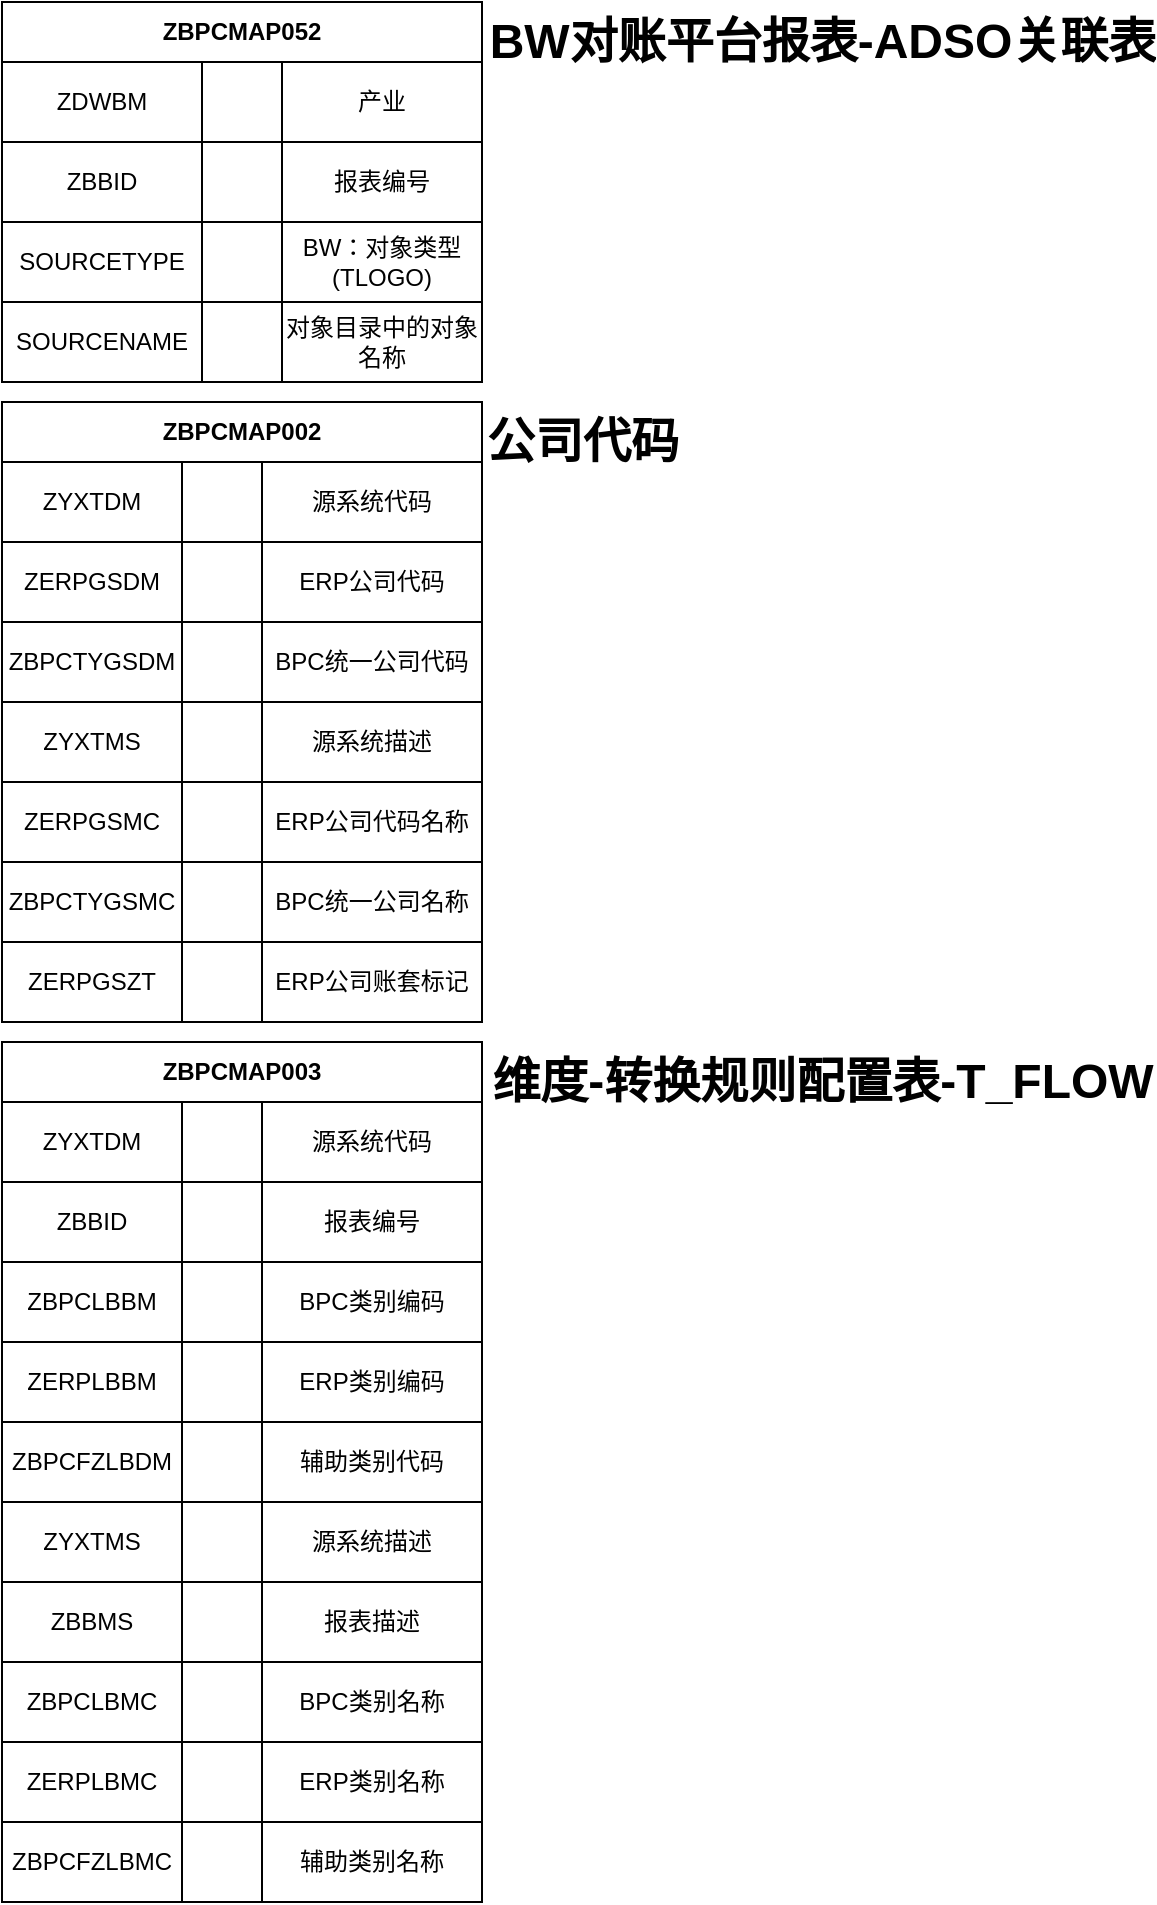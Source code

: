 <mxfile version="14.2.9" type="github">
  <diagram id="AV6xKG_2EytfMjAXluW-" name="第 1 页">
    <mxGraphModel dx="782" dy="469" grid="1" gridSize="10" guides="1" tooltips="1" connect="1" arrows="1" fold="1" page="1" pageScale="1" pageWidth="827" pageHeight="1169" math="0" shadow="0">
      <root>
        <mxCell id="0" />
        <mxCell id="1" parent="0" />
        <mxCell id="hJ08Fr4r6DhUKSR9rsKi-1" value="ZBPCMAP052" style="shape=table;html=1;whiteSpace=wrap;startSize=30;container=1;collapsible=0;childLayout=tableLayout;fontStyle=1;align=center;" vertex="1" parent="1">
          <mxGeometry x="60" y="60" width="240" height="190" as="geometry" />
        </mxCell>
        <mxCell id="hJ08Fr4r6DhUKSR9rsKi-2" value="" style="shape=partialRectangle;html=1;whiteSpace=wrap;collapsible=0;dropTarget=0;pointerEvents=0;fillColor=none;top=0;left=0;bottom=0;right=0;points=[[0,0.5],[1,0.5]];portConstraint=eastwest;" vertex="1" parent="hJ08Fr4r6DhUKSR9rsKi-1">
          <mxGeometry y="30" width="240" height="40" as="geometry" />
        </mxCell>
        <mxCell id="hJ08Fr4r6DhUKSR9rsKi-3" value="ZDWBM" style="shape=partialRectangle;html=1;whiteSpace=wrap;connectable=0;fillColor=none;top=0;left=0;bottom=0;right=0;overflow=hidden;" vertex="1" parent="hJ08Fr4r6DhUKSR9rsKi-2">
          <mxGeometry width="100" height="40" as="geometry" />
        </mxCell>
        <mxCell id="hJ08Fr4r6DhUKSR9rsKi-4" value="" style="shape=partialRectangle;html=1;whiteSpace=wrap;connectable=0;fillColor=none;top=0;left=0;bottom=0;right=0;overflow=hidden;" vertex="1" parent="hJ08Fr4r6DhUKSR9rsKi-2">
          <mxGeometry x="100" width="40" height="40" as="geometry" />
        </mxCell>
        <mxCell id="hJ08Fr4r6DhUKSR9rsKi-5" value="产业" style="shape=partialRectangle;html=1;whiteSpace=wrap;connectable=0;fillColor=none;top=0;left=0;bottom=0;right=0;overflow=hidden;" vertex="1" parent="hJ08Fr4r6DhUKSR9rsKi-2">
          <mxGeometry x="140" width="100" height="40" as="geometry" />
        </mxCell>
        <mxCell id="hJ08Fr4r6DhUKSR9rsKi-6" value="" style="shape=partialRectangle;html=1;whiteSpace=wrap;collapsible=0;dropTarget=0;pointerEvents=0;fillColor=none;top=0;left=0;bottom=0;right=0;points=[[0,0.5],[1,0.5]];portConstraint=eastwest;" vertex="1" parent="hJ08Fr4r6DhUKSR9rsKi-1">
          <mxGeometry y="70" width="240" height="40" as="geometry" />
        </mxCell>
        <mxCell id="hJ08Fr4r6DhUKSR9rsKi-7" value="ZBBID" style="shape=partialRectangle;html=1;whiteSpace=wrap;connectable=0;fillColor=none;top=0;left=0;bottom=0;right=0;overflow=hidden;" vertex="1" parent="hJ08Fr4r6DhUKSR9rsKi-6">
          <mxGeometry width="100" height="40" as="geometry" />
        </mxCell>
        <mxCell id="hJ08Fr4r6DhUKSR9rsKi-8" value="" style="shape=partialRectangle;html=1;whiteSpace=wrap;connectable=0;fillColor=none;top=0;left=0;bottom=0;right=0;overflow=hidden;" vertex="1" parent="hJ08Fr4r6DhUKSR9rsKi-6">
          <mxGeometry x="100" width="40" height="40" as="geometry" />
        </mxCell>
        <mxCell id="hJ08Fr4r6DhUKSR9rsKi-9" value="报表编号" style="shape=partialRectangle;html=1;whiteSpace=wrap;connectable=0;fillColor=none;top=0;left=0;bottom=0;right=0;overflow=hidden;" vertex="1" parent="hJ08Fr4r6DhUKSR9rsKi-6">
          <mxGeometry x="140" width="100" height="40" as="geometry" />
        </mxCell>
        <mxCell id="hJ08Fr4r6DhUKSR9rsKi-10" value="" style="shape=partialRectangle;html=1;whiteSpace=wrap;collapsible=0;dropTarget=0;pointerEvents=0;fillColor=none;top=0;left=0;bottom=0;right=0;points=[[0,0.5],[1,0.5]];portConstraint=eastwest;" vertex="1" parent="hJ08Fr4r6DhUKSR9rsKi-1">
          <mxGeometry y="110" width="240" height="40" as="geometry" />
        </mxCell>
        <mxCell id="hJ08Fr4r6DhUKSR9rsKi-11" value="SOURCETYPE" style="shape=partialRectangle;html=1;whiteSpace=wrap;connectable=0;fillColor=none;top=0;left=0;bottom=0;right=0;overflow=hidden;" vertex="1" parent="hJ08Fr4r6DhUKSR9rsKi-10">
          <mxGeometry width="100" height="40" as="geometry" />
        </mxCell>
        <mxCell id="hJ08Fr4r6DhUKSR9rsKi-12" value="" style="shape=partialRectangle;html=1;whiteSpace=wrap;connectable=0;fillColor=none;top=0;left=0;bottom=0;right=0;overflow=hidden;" vertex="1" parent="hJ08Fr4r6DhUKSR9rsKi-10">
          <mxGeometry x="100" width="40" height="40" as="geometry" />
        </mxCell>
        <mxCell id="hJ08Fr4r6DhUKSR9rsKi-13" value="BW：对象类型 (TLOGO)" style="shape=partialRectangle;html=1;whiteSpace=wrap;connectable=0;fillColor=none;top=0;left=0;bottom=0;right=0;overflow=hidden;" vertex="1" parent="hJ08Fr4r6DhUKSR9rsKi-10">
          <mxGeometry x="140" width="100" height="40" as="geometry" />
        </mxCell>
        <mxCell id="hJ08Fr4r6DhUKSR9rsKi-20" style="shape=partialRectangle;html=1;whiteSpace=wrap;collapsible=0;dropTarget=0;pointerEvents=0;fillColor=none;top=0;left=0;bottom=0;right=0;points=[[0,0.5],[1,0.5]];portConstraint=eastwest;" vertex="1" parent="hJ08Fr4r6DhUKSR9rsKi-1">
          <mxGeometry y="150" width="240" height="40" as="geometry" />
        </mxCell>
        <mxCell id="hJ08Fr4r6DhUKSR9rsKi-21" value="SOURCENAME" style="shape=partialRectangle;html=1;whiteSpace=wrap;connectable=0;fillColor=none;top=0;left=0;bottom=0;right=0;overflow=hidden;" vertex="1" parent="hJ08Fr4r6DhUKSR9rsKi-20">
          <mxGeometry width="100" height="40" as="geometry" />
        </mxCell>
        <mxCell id="hJ08Fr4r6DhUKSR9rsKi-22" style="shape=partialRectangle;html=1;whiteSpace=wrap;connectable=0;fillColor=none;top=0;left=0;bottom=0;right=0;overflow=hidden;" vertex="1" parent="hJ08Fr4r6DhUKSR9rsKi-20">
          <mxGeometry x="100" width="40" height="40" as="geometry" />
        </mxCell>
        <mxCell id="hJ08Fr4r6DhUKSR9rsKi-23" value="对象目录中的对象名称" style="shape=partialRectangle;html=1;whiteSpace=wrap;connectable=0;fillColor=none;top=0;left=0;bottom=0;right=0;overflow=hidden;" vertex="1" parent="hJ08Fr4r6DhUKSR9rsKi-20">
          <mxGeometry x="140" width="100" height="40" as="geometry" />
        </mxCell>
        <mxCell id="hJ08Fr4r6DhUKSR9rsKi-15" value="BW对账平台报表-ADSO关联表" style="text;strokeColor=none;fillColor=none;html=1;fontSize=24;fontStyle=1;verticalAlign=middle;align=center;" vertex="1" parent="1">
          <mxGeometry x="420" y="60" width="100" height="40" as="geometry" />
        </mxCell>
        <mxCell id="hJ08Fr4r6DhUKSR9rsKi-25" value="ZBPCMAP002" style="shape=table;html=1;whiteSpace=wrap;startSize=30;container=1;collapsible=0;childLayout=tableLayout;fontStyle=1;align=center;" vertex="1" parent="1">
          <mxGeometry x="60" y="260" width="240" height="310" as="geometry" />
        </mxCell>
        <mxCell id="hJ08Fr4r6DhUKSR9rsKi-26" value="" style="shape=partialRectangle;html=1;whiteSpace=wrap;collapsible=0;dropTarget=0;pointerEvents=0;fillColor=none;top=0;left=0;bottom=0;right=0;points=[[0,0.5],[1,0.5]];portConstraint=eastwest;" vertex="1" parent="hJ08Fr4r6DhUKSR9rsKi-25">
          <mxGeometry y="30" width="240" height="40" as="geometry" />
        </mxCell>
        <mxCell id="hJ08Fr4r6DhUKSR9rsKi-27" value="ZYXTDM" style="shape=partialRectangle;html=1;whiteSpace=wrap;connectable=0;fillColor=none;top=0;left=0;bottom=0;right=0;overflow=hidden;" vertex="1" parent="hJ08Fr4r6DhUKSR9rsKi-26">
          <mxGeometry width="90" height="40" as="geometry" />
        </mxCell>
        <mxCell id="hJ08Fr4r6DhUKSR9rsKi-28" value="" style="shape=partialRectangle;html=1;whiteSpace=wrap;connectable=0;fillColor=none;top=0;left=0;bottom=0;right=0;overflow=hidden;" vertex="1" parent="hJ08Fr4r6DhUKSR9rsKi-26">
          <mxGeometry x="90" width="40" height="40" as="geometry" />
        </mxCell>
        <mxCell id="hJ08Fr4r6DhUKSR9rsKi-29" value="源系统代码" style="shape=partialRectangle;html=1;whiteSpace=wrap;connectable=0;fillColor=none;top=0;left=0;bottom=0;right=0;overflow=hidden;" vertex="1" parent="hJ08Fr4r6DhUKSR9rsKi-26">
          <mxGeometry x="130" width="110" height="40" as="geometry" />
        </mxCell>
        <mxCell id="hJ08Fr4r6DhUKSR9rsKi-30" value="" style="shape=partialRectangle;html=1;whiteSpace=wrap;collapsible=0;dropTarget=0;pointerEvents=0;fillColor=none;top=0;left=0;bottom=0;right=0;points=[[0,0.5],[1,0.5]];portConstraint=eastwest;" vertex="1" parent="hJ08Fr4r6DhUKSR9rsKi-25">
          <mxGeometry y="70" width="240" height="40" as="geometry" />
        </mxCell>
        <mxCell id="hJ08Fr4r6DhUKSR9rsKi-31" value="ZERPGSDM" style="shape=partialRectangle;html=1;whiteSpace=wrap;connectable=0;fillColor=none;top=0;left=0;bottom=0;right=0;overflow=hidden;" vertex="1" parent="hJ08Fr4r6DhUKSR9rsKi-30">
          <mxGeometry width="90" height="40" as="geometry" />
        </mxCell>
        <mxCell id="hJ08Fr4r6DhUKSR9rsKi-32" value="" style="shape=partialRectangle;html=1;whiteSpace=wrap;connectable=0;fillColor=none;top=0;left=0;bottom=0;right=0;overflow=hidden;" vertex="1" parent="hJ08Fr4r6DhUKSR9rsKi-30">
          <mxGeometry x="90" width="40" height="40" as="geometry" />
        </mxCell>
        <mxCell id="hJ08Fr4r6DhUKSR9rsKi-33" value="ERP公司代码" style="shape=partialRectangle;html=1;whiteSpace=wrap;connectable=0;fillColor=none;top=0;left=0;bottom=0;right=0;overflow=hidden;" vertex="1" parent="hJ08Fr4r6DhUKSR9rsKi-30">
          <mxGeometry x="130" width="110" height="40" as="geometry" />
        </mxCell>
        <mxCell id="hJ08Fr4r6DhUKSR9rsKi-34" value="" style="shape=partialRectangle;html=1;whiteSpace=wrap;collapsible=0;dropTarget=0;pointerEvents=0;fillColor=none;top=0;left=0;bottom=0;right=0;points=[[0,0.5],[1,0.5]];portConstraint=eastwest;" vertex="1" parent="hJ08Fr4r6DhUKSR9rsKi-25">
          <mxGeometry y="110" width="240" height="40" as="geometry" />
        </mxCell>
        <mxCell id="hJ08Fr4r6DhUKSR9rsKi-35" value="ZBPCTYGSDM" style="shape=partialRectangle;html=1;whiteSpace=wrap;connectable=0;fillColor=none;top=0;left=0;bottom=0;right=0;overflow=hidden;" vertex="1" parent="hJ08Fr4r6DhUKSR9rsKi-34">
          <mxGeometry width="90" height="40" as="geometry" />
        </mxCell>
        <mxCell id="hJ08Fr4r6DhUKSR9rsKi-36" value="" style="shape=partialRectangle;html=1;whiteSpace=wrap;connectable=0;fillColor=none;top=0;left=0;bottom=0;right=0;overflow=hidden;" vertex="1" parent="hJ08Fr4r6DhUKSR9rsKi-34">
          <mxGeometry x="90" width="40" height="40" as="geometry" />
        </mxCell>
        <mxCell id="hJ08Fr4r6DhUKSR9rsKi-37" value="BPC统一公司代码" style="shape=partialRectangle;html=1;whiteSpace=wrap;connectable=0;fillColor=none;top=0;left=0;bottom=0;right=0;overflow=hidden;" vertex="1" parent="hJ08Fr4r6DhUKSR9rsKi-34">
          <mxGeometry x="130" width="110" height="40" as="geometry" />
        </mxCell>
        <mxCell id="hJ08Fr4r6DhUKSR9rsKi-43" style="shape=partialRectangle;html=1;whiteSpace=wrap;collapsible=0;dropTarget=0;pointerEvents=0;fillColor=none;top=0;left=0;bottom=0;right=0;points=[[0,0.5],[1,0.5]];portConstraint=eastwest;" vertex="1" parent="hJ08Fr4r6DhUKSR9rsKi-25">
          <mxGeometry y="150" width="240" height="40" as="geometry" />
        </mxCell>
        <mxCell id="hJ08Fr4r6DhUKSR9rsKi-44" value="ZYXTMS" style="shape=partialRectangle;html=1;whiteSpace=wrap;connectable=0;fillColor=none;top=0;left=0;bottom=0;right=0;overflow=hidden;" vertex="1" parent="hJ08Fr4r6DhUKSR9rsKi-43">
          <mxGeometry width="90" height="40" as="geometry" />
        </mxCell>
        <mxCell id="hJ08Fr4r6DhUKSR9rsKi-45" style="shape=partialRectangle;html=1;whiteSpace=wrap;connectable=0;fillColor=none;top=0;left=0;bottom=0;right=0;overflow=hidden;" vertex="1" parent="hJ08Fr4r6DhUKSR9rsKi-43">
          <mxGeometry x="90" width="40" height="40" as="geometry" />
        </mxCell>
        <mxCell id="hJ08Fr4r6DhUKSR9rsKi-46" value="源系统描述" style="shape=partialRectangle;html=1;whiteSpace=wrap;connectable=0;fillColor=none;top=0;left=0;bottom=0;right=0;overflow=hidden;" vertex="1" parent="hJ08Fr4r6DhUKSR9rsKi-43">
          <mxGeometry x="130" width="110" height="40" as="geometry" />
        </mxCell>
        <mxCell id="hJ08Fr4r6DhUKSR9rsKi-39" style="shape=partialRectangle;html=1;whiteSpace=wrap;collapsible=0;dropTarget=0;pointerEvents=0;fillColor=none;top=0;left=0;bottom=0;right=0;points=[[0,0.5],[1,0.5]];portConstraint=eastwest;" vertex="1" parent="hJ08Fr4r6DhUKSR9rsKi-25">
          <mxGeometry y="190" width="240" height="40" as="geometry" />
        </mxCell>
        <mxCell id="hJ08Fr4r6DhUKSR9rsKi-40" value="ZERPGSMC" style="shape=partialRectangle;html=1;whiteSpace=wrap;connectable=0;fillColor=none;top=0;left=0;bottom=0;right=0;overflow=hidden;" vertex="1" parent="hJ08Fr4r6DhUKSR9rsKi-39">
          <mxGeometry width="90" height="40" as="geometry" />
        </mxCell>
        <mxCell id="hJ08Fr4r6DhUKSR9rsKi-41" style="shape=partialRectangle;html=1;whiteSpace=wrap;connectable=0;fillColor=none;top=0;left=0;bottom=0;right=0;overflow=hidden;" vertex="1" parent="hJ08Fr4r6DhUKSR9rsKi-39">
          <mxGeometry x="90" width="40" height="40" as="geometry" />
        </mxCell>
        <mxCell id="hJ08Fr4r6DhUKSR9rsKi-42" value="ERP公司代码名称" style="shape=partialRectangle;html=1;whiteSpace=wrap;connectable=0;fillColor=none;top=0;left=0;bottom=0;right=0;overflow=hidden;" vertex="1" parent="hJ08Fr4r6DhUKSR9rsKi-39">
          <mxGeometry x="130" width="110" height="40" as="geometry" />
        </mxCell>
        <mxCell id="hJ08Fr4r6DhUKSR9rsKi-51" style="shape=partialRectangle;html=1;whiteSpace=wrap;collapsible=0;dropTarget=0;pointerEvents=0;fillColor=none;top=0;left=0;bottom=0;right=0;points=[[0,0.5],[1,0.5]];portConstraint=eastwest;" vertex="1" parent="hJ08Fr4r6DhUKSR9rsKi-25">
          <mxGeometry y="230" width="240" height="40" as="geometry" />
        </mxCell>
        <mxCell id="hJ08Fr4r6DhUKSR9rsKi-52" value="ZBPCTYGSMC" style="shape=partialRectangle;html=1;whiteSpace=wrap;connectable=0;fillColor=none;top=0;left=0;bottom=0;right=0;overflow=hidden;" vertex="1" parent="hJ08Fr4r6DhUKSR9rsKi-51">
          <mxGeometry width="90" height="40" as="geometry" />
        </mxCell>
        <mxCell id="hJ08Fr4r6DhUKSR9rsKi-53" style="shape=partialRectangle;html=1;whiteSpace=wrap;connectable=0;fillColor=none;top=0;left=0;bottom=0;right=0;overflow=hidden;" vertex="1" parent="hJ08Fr4r6DhUKSR9rsKi-51">
          <mxGeometry x="90" width="40" height="40" as="geometry" />
        </mxCell>
        <mxCell id="hJ08Fr4r6DhUKSR9rsKi-54" value="BPC统一公司名称" style="shape=partialRectangle;html=1;whiteSpace=wrap;connectable=0;fillColor=none;top=0;left=0;bottom=0;right=0;overflow=hidden;" vertex="1" parent="hJ08Fr4r6DhUKSR9rsKi-51">
          <mxGeometry x="130" width="110" height="40" as="geometry" />
        </mxCell>
        <mxCell id="hJ08Fr4r6DhUKSR9rsKi-47" style="shape=partialRectangle;html=1;whiteSpace=wrap;collapsible=0;dropTarget=0;pointerEvents=0;fillColor=none;top=0;left=0;bottom=0;right=0;points=[[0,0.5],[1,0.5]];portConstraint=eastwest;" vertex="1" parent="hJ08Fr4r6DhUKSR9rsKi-25">
          <mxGeometry y="270" width="240" height="40" as="geometry" />
        </mxCell>
        <mxCell id="hJ08Fr4r6DhUKSR9rsKi-48" value="ZERPGSZT" style="shape=partialRectangle;html=1;whiteSpace=wrap;connectable=0;fillColor=none;top=0;left=0;bottom=0;right=0;overflow=hidden;" vertex="1" parent="hJ08Fr4r6DhUKSR9rsKi-47">
          <mxGeometry width="90" height="40" as="geometry" />
        </mxCell>
        <mxCell id="hJ08Fr4r6DhUKSR9rsKi-49" style="shape=partialRectangle;html=1;whiteSpace=wrap;connectable=0;fillColor=none;top=0;left=0;bottom=0;right=0;overflow=hidden;" vertex="1" parent="hJ08Fr4r6DhUKSR9rsKi-47">
          <mxGeometry x="90" width="40" height="40" as="geometry" />
        </mxCell>
        <mxCell id="hJ08Fr4r6DhUKSR9rsKi-50" value="ERP公司账套标记" style="shape=partialRectangle;html=1;whiteSpace=wrap;connectable=0;fillColor=none;top=0;left=0;bottom=0;right=0;overflow=hidden;" vertex="1" parent="hJ08Fr4r6DhUKSR9rsKi-47">
          <mxGeometry x="130" width="110" height="40" as="geometry" />
        </mxCell>
        <mxCell id="hJ08Fr4r6DhUKSR9rsKi-38" value="公司代码" style="text;strokeColor=none;fillColor=none;html=1;fontSize=24;fontStyle=1;verticalAlign=middle;align=center;" vertex="1" parent="1">
          <mxGeometry x="300" y="260" width="100" height="40" as="geometry" />
        </mxCell>
        <mxCell id="hJ08Fr4r6DhUKSR9rsKi-55" value="ZBPCMAP003" style="shape=table;html=1;whiteSpace=wrap;startSize=30;container=1;collapsible=0;childLayout=tableLayout;fontStyle=1;align=center;" vertex="1" parent="1">
          <mxGeometry x="60" y="580" width="240" height="430" as="geometry" />
        </mxCell>
        <mxCell id="hJ08Fr4r6DhUKSR9rsKi-56" value="" style="shape=partialRectangle;html=1;whiteSpace=wrap;collapsible=0;dropTarget=0;pointerEvents=0;fillColor=none;top=0;left=0;bottom=0;right=0;points=[[0,0.5],[1,0.5]];portConstraint=eastwest;" vertex="1" parent="hJ08Fr4r6DhUKSR9rsKi-55">
          <mxGeometry y="30" width="240" height="40" as="geometry" />
        </mxCell>
        <mxCell id="hJ08Fr4r6DhUKSR9rsKi-57" value="ZYXTDM" style="shape=partialRectangle;html=1;whiteSpace=wrap;connectable=0;fillColor=none;top=0;left=0;bottom=0;right=0;overflow=hidden;" vertex="1" parent="hJ08Fr4r6DhUKSR9rsKi-56">
          <mxGeometry width="90" height="40" as="geometry" />
        </mxCell>
        <mxCell id="hJ08Fr4r6DhUKSR9rsKi-58" value="" style="shape=partialRectangle;html=1;whiteSpace=wrap;connectable=0;fillColor=none;top=0;left=0;bottom=0;right=0;overflow=hidden;" vertex="1" parent="hJ08Fr4r6DhUKSR9rsKi-56">
          <mxGeometry x="90" width="40" height="40" as="geometry" />
        </mxCell>
        <mxCell id="hJ08Fr4r6DhUKSR9rsKi-59" value="源系统代码" style="shape=partialRectangle;html=1;whiteSpace=wrap;connectable=0;fillColor=none;top=0;left=0;bottom=0;right=0;overflow=hidden;" vertex="1" parent="hJ08Fr4r6DhUKSR9rsKi-56">
          <mxGeometry x="130" width="110" height="40" as="geometry" />
        </mxCell>
        <mxCell id="hJ08Fr4r6DhUKSR9rsKi-60" value="" style="shape=partialRectangle;html=1;whiteSpace=wrap;collapsible=0;dropTarget=0;pointerEvents=0;fillColor=none;top=0;left=0;bottom=0;right=0;points=[[0,0.5],[1,0.5]];portConstraint=eastwest;" vertex="1" parent="hJ08Fr4r6DhUKSR9rsKi-55">
          <mxGeometry y="70" width="240" height="40" as="geometry" />
        </mxCell>
        <mxCell id="hJ08Fr4r6DhUKSR9rsKi-61" value="ZBBID" style="shape=partialRectangle;html=1;whiteSpace=wrap;connectable=0;fillColor=none;top=0;left=0;bottom=0;right=0;overflow=hidden;" vertex="1" parent="hJ08Fr4r6DhUKSR9rsKi-60">
          <mxGeometry width="90" height="40" as="geometry" />
        </mxCell>
        <mxCell id="hJ08Fr4r6DhUKSR9rsKi-62" value="" style="shape=partialRectangle;html=1;whiteSpace=wrap;connectable=0;fillColor=none;top=0;left=0;bottom=0;right=0;overflow=hidden;" vertex="1" parent="hJ08Fr4r6DhUKSR9rsKi-60">
          <mxGeometry x="90" width="40" height="40" as="geometry" />
        </mxCell>
        <mxCell id="hJ08Fr4r6DhUKSR9rsKi-63" value="报表编号" style="shape=partialRectangle;html=1;whiteSpace=wrap;connectable=0;fillColor=none;top=0;left=0;bottom=0;right=0;overflow=hidden;" vertex="1" parent="hJ08Fr4r6DhUKSR9rsKi-60">
          <mxGeometry x="130" width="110" height="40" as="geometry" />
        </mxCell>
        <mxCell id="hJ08Fr4r6DhUKSR9rsKi-64" value="" style="shape=partialRectangle;html=1;whiteSpace=wrap;collapsible=0;dropTarget=0;pointerEvents=0;fillColor=none;top=0;left=0;bottom=0;right=0;points=[[0,0.5],[1,0.5]];portConstraint=eastwest;" vertex="1" parent="hJ08Fr4r6DhUKSR9rsKi-55">
          <mxGeometry y="110" width="240" height="40" as="geometry" />
        </mxCell>
        <mxCell id="hJ08Fr4r6DhUKSR9rsKi-65" value="ZBPCLBBM" style="shape=partialRectangle;html=1;whiteSpace=wrap;connectable=0;fillColor=none;top=0;left=0;bottom=0;right=0;overflow=hidden;" vertex="1" parent="hJ08Fr4r6DhUKSR9rsKi-64">
          <mxGeometry width="90" height="40" as="geometry" />
        </mxCell>
        <mxCell id="hJ08Fr4r6DhUKSR9rsKi-66" value="" style="shape=partialRectangle;html=1;whiteSpace=wrap;connectable=0;fillColor=none;top=0;left=0;bottom=0;right=0;overflow=hidden;" vertex="1" parent="hJ08Fr4r6DhUKSR9rsKi-64">
          <mxGeometry x="90" width="40" height="40" as="geometry" />
        </mxCell>
        <mxCell id="hJ08Fr4r6DhUKSR9rsKi-67" value="BPC类别编码" style="shape=partialRectangle;html=1;whiteSpace=wrap;connectable=0;fillColor=none;top=0;left=0;bottom=0;right=0;overflow=hidden;" vertex="1" parent="hJ08Fr4r6DhUKSR9rsKi-64">
          <mxGeometry x="130" width="110" height="40" as="geometry" />
        </mxCell>
        <mxCell id="hJ08Fr4r6DhUKSR9rsKi-69" style="shape=partialRectangle;html=1;whiteSpace=wrap;collapsible=0;dropTarget=0;pointerEvents=0;fillColor=none;top=0;left=0;bottom=0;right=0;points=[[0,0.5],[1,0.5]];portConstraint=eastwest;" vertex="1" parent="hJ08Fr4r6DhUKSR9rsKi-55">
          <mxGeometry y="150" width="240" height="40" as="geometry" />
        </mxCell>
        <mxCell id="hJ08Fr4r6DhUKSR9rsKi-70" value="ZERPLBBM" style="shape=partialRectangle;html=1;whiteSpace=wrap;connectable=0;fillColor=none;top=0;left=0;bottom=0;right=0;overflow=hidden;" vertex="1" parent="hJ08Fr4r6DhUKSR9rsKi-69">
          <mxGeometry width="90" height="40" as="geometry" />
        </mxCell>
        <mxCell id="hJ08Fr4r6DhUKSR9rsKi-71" style="shape=partialRectangle;html=1;whiteSpace=wrap;connectable=0;fillColor=none;top=0;left=0;bottom=0;right=0;overflow=hidden;" vertex="1" parent="hJ08Fr4r6DhUKSR9rsKi-69">
          <mxGeometry x="90" width="40" height="40" as="geometry" />
        </mxCell>
        <mxCell id="hJ08Fr4r6DhUKSR9rsKi-72" value="ERP类别编码" style="shape=partialRectangle;html=1;whiteSpace=wrap;connectable=0;fillColor=none;top=0;left=0;bottom=0;right=0;overflow=hidden;" vertex="1" parent="hJ08Fr4r6DhUKSR9rsKi-69">
          <mxGeometry x="130" width="110" height="40" as="geometry" />
        </mxCell>
        <mxCell id="hJ08Fr4r6DhUKSR9rsKi-73" style="shape=partialRectangle;html=1;whiteSpace=wrap;collapsible=0;dropTarget=0;pointerEvents=0;fillColor=none;top=0;left=0;bottom=0;right=0;points=[[0,0.5],[1,0.5]];portConstraint=eastwest;" vertex="1" parent="hJ08Fr4r6DhUKSR9rsKi-55">
          <mxGeometry y="190" width="240" height="40" as="geometry" />
        </mxCell>
        <mxCell id="hJ08Fr4r6DhUKSR9rsKi-74" value="ZBPCFZLBDM" style="shape=partialRectangle;html=1;whiteSpace=wrap;connectable=0;fillColor=none;top=0;left=0;bottom=0;right=0;overflow=hidden;" vertex="1" parent="hJ08Fr4r6DhUKSR9rsKi-73">
          <mxGeometry width="90" height="40" as="geometry" />
        </mxCell>
        <mxCell id="hJ08Fr4r6DhUKSR9rsKi-75" style="shape=partialRectangle;html=1;whiteSpace=wrap;connectable=0;fillColor=none;top=0;left=0;bottom=0;right=0;overflow=hidden;" vertex="1" parent="hJ08Fr4r6DhUKSR9rsKi-73">
          <mxGeometry x="90" width="40" height="40" as="geometry" />
        </mxCell>
        <mxCell id="hJ08Fr4r6DhUKSR9rsKi-76" value="辅助类别代码" style="shape=partialRectangle;html=1;whiteSpace=wrap;connectable=0;fillColor=none;top=0;left=0;bottom=0;right=0;overflow=hidden;" vertex="1" parent="hJ08Fr4r6DhUKSR9rsKi-73">
          <mxGeometry x="130" width="110" height="40" as="geometry" />
        </mxCell>
        <mxCell id="hJ08Fr4r6DhUKSR9rsKi-77" style="shape=partialRectangle;html=1;whiteSpace=wrap;collapsible=0;dropTarget=0;pointerEvents=0;fillColor=none;top=0;left=0;bottom=0;right=0;points=[[0,0.5],[1,0.5]];portConstraint=eastwest;" vertex="1" parent="hJ08Fr4r6DhUKSR9rsKi-55">
          <mxGeometry y="230" width="240" height="40" as="geometry" />
        </mxCell>
        <mxCell id="hJ08Fr4r6DhUKSR9rsKi-78" value="ZYXTMS" style="shape=partialRectangle;html=1;whiteSpace=wrap;connectable=0;fillColor=none;top=0;left=0;bottom=0;right=0;overflow=hidden;" vertex="1" parent="hJ08Fr4r6DhUKSR9rsKi-77">
          <mxGeometry width="90" height="40" as="geometry" />
        </mxCell>
        <mxCell id="hJ08Fr4r6DhUKSR9rsKi-79" style="shape=partialRectangle;html=1;whiteSpace=wrap;connectable=0;fillColor=none;top=0;left=0;bottom=0;right=0;overflow=hidden;" vertex="1" parent="hJ08Fr4r6DhUKSR9rsKi-77">
          <mxGeometry x="90" width="40" height="40" as="geometry" />
        </mxCell>
        <mxCell id="hJ08Fr4r6DhUKSR9rsKi-80" value="源系统描述" style="shape=partialRectangle;html=1;whiteSpace=wrap;connectable=0;fillColor=none;top=0;left=0;bottom=0;right=0;overflow=hidden;" vertex="1" parent="hJ08Fr4r6DhUKSR9rsKi-77">
          <mxGeometry x="130" width="110" height="40" as="geometry" />
        </mxCell>
        <mxCell id="hJ08Fr4r6DhUKSR9rsKi-81" style="shape=partialRectangle;html=1;whiteSpace=wrap;collapsible=0;dropTarget=0;pointerEvents=0;fillColor=none;top=0;left=0;bottom=0;right=0;points=[[0,0.5],[1,0.5]];portConstraint=eastwest;" vertex="1" parent="hJ08Fr4r6DhUKSR9rsKi-55">
          <mxGeometry y="270" width="240" height="40" as="geometry" />
        </mxCell>
        <mxCell id="hJ08Fr4r6DhUKSR9rsKi-82" value="ZBBMS" style="shape=partialRectangle;html=1;whiteSpace=wrap;connectable=0;fillColor=none;top=0;left=0;bottom=0;right=0;overflow=hidden;" vertex="1" parent="hJ08Fr4r6DhUKSR9rsKi-81">
          <mxGeometry width="90" height="40" as="geometry" />
        </mxCell>
        <mxCell id="hJ08Fr4r6DhUKSR9rsKi-83" style="shape=partialRectangle;html=1;whiteSpace=wrap;connectable=0;fillColor=none;top=0;left=0;bottom=0;right=0;overflow=hidden;" vertex="1" parent="hJ08Fr4r6DhUKSR9rsKi-81">
          <mxGeometry x="90" width="40" height="40" as="geometry" />
        </mxCell>
        <mxCell id="hJ08Fr4r6DhUKSR9rsKi-84" value="报表描述" style="shape=partialRectangle;html=1;whiteSpace=wrap;connectable=0;fillColor=none;top=0;left=0;bottom=0;right=0;overflow=hidden;" vertex="1" parent="hJ08Fr4r6DhUKSR9rsKi-81">
          <mxGeometry x="130" width="110" height="40" as="geometry" />
        </mxCell>
        <mxCell id="hJ08Fr4r6DhUKSR9rsKi-85" style="shape=partialRectangle;html=1;whiteSpace=wrap;collapsible=0;dropTarget=0;pointerEvents=0;fillColor=none;top=0;left=0;bottom=0;right=0;points=[[0,0.5],[1,0.5]];portConstraint=eastwest;" vertex="1" parent="hJ08Fr4r6DhUKSR9rsKi-55">
          <mxGeometry y="310" width="240" height="40" as="geometry" />
        </mxCell>
        <mxCell id="hJ08Fr4r6DhUKSR9rsKi-86" value="ZBPCLBMC" style="shape=partialRectangle;html=1;whiteSpace=wrap;connectable=0;fillColor=none;top=0;left=0;bottom=0;right=0;overflow=hidden;" vertex="1" parent="hJ08Fr4r6DhUKSR9rsKi-85">
          <mxGeometry width="90" height="40" as="geometry" />
        </mxCell>
        <mxCell id="hJ08Fr4r6DhUKSR9rsKi-87" style="shape=partialRectangle;html=1;whiteSpace=wrap;connectable=0;fillColor=none;top=0;left=0;bottom=0;right=0;overflow=hidden;" vertex="1" parent="hJ08Fr4r6DhUKSR9rsKi-85">
          <mxGeometry x="90" width="40" height="40" as="geometry" />
        </mxCell>
        <mxCell id="hJ08Fr4r6DhUKSR9rsKi-88" value="BPC类别名称" style="shape=partialRectangle;html=1;whiteSpace=wrap;connectable=0;fillColor=none;top=0;left=0;bottom=0;right=0;overflow=hidden;" vertex="1" parent="hJ08Fr4r6DhUKSR9rsKi-85">
          <mxGeometry x="130" width="110" height="40" as="geometry" />
        </mxCell>
        <mxCell id="hJ08Fr4r6DhUKSR9rsKi-89" style="shape=partialRectangle;html=1;whiteSpace=wrap;collapsible=0;dropTarget=0;pointerEvents=0;fillColor=none;top=0;left=0;bottom=0;right=0;points=[[0,0.5],[1,0.5]];portConstraint=eastwest;" vertex="1" parent="hJ08Fr4r6DhUKSR9rsKi-55">
          <mxGeometry y="350" width="240" height="40" as="geometry" />
        </mxCell>
        <mxCell id="hJ08Fr4r6DhUKSR9rsKi-90" value="ZERPLBMC" style="shape=partialRectangle;html=1;whiteSpace=wrap;connectable=0;fillColor=none;top=0;left=0;bottom=0;right=0;overflow=hidden;" vertex="1" parent="hJ08Fr4r6DhUKSR9rsKi-89">
          <mxGeometry width="90" height="40" as="geometry" />
        </mxCell>
        <mxCell id="hJ08Fr4r6DhUKSR9rsKi-91" style="shape=partialRectangle;html=1;whiteSpace=wrap;connectable=0;fillColor=none;top=0;left=0;bottom=0;right=0;overflow=hidden;" vertex="1" parent="hJ08Fr4r6DhUKSR9rsKi-89">
          <mxGeometry x="90" width="40" height="40" as="geometry" />
        </mxCell>
        <mxCell id="hJ08Fr4r6DhUKSR9rsKi-92" value="ERP类别名称" style="shape=partialRectangle;html=1;whiteSpace=wrap;connectable=0;fillColor=none;top=0;left=0;bottom=0;right=0;overflow=hidden;" vertex="1" parent="hJ08Fr4r6DhUKSR9rsKi-89">
          <mxGeometry x="130" width="110" height="40" as="geometry" />
        </mxCell>
        <mxCell id="hJ08Fr4r6DhUKSR9rsKi-93" style="shape=partialRectangle;html=1;whiteSpace=wrap;collapsible=0;dropTarget=0;pointerEvents=0;fillColor=none;top=0;left=0;bottom=0;right=0;points=[[0,0.5],[1,0.5]];portConstraint=eastwest;" vertex="1" parent="hJ08Fr4r6DhUKSR9rsKi-55">
          <mxGeometry y="390" width="240" height="40" as="geometry" />
        </mxCell>
        <mxCell id="hJ08Fr4r6DhUKSR9rsKi-94" value="ZBPCFZLBMC" style="shape=partialRectangle;html=1;whiteSpace=wrap;connectable=0;fillColor=none;top=0;left=0;bottom=0;right=0;overflow=hidden;" vertex="1" parent="hJ08Fr4r6DhUKSR9rsKi-93">
          <mxGeometry width="90" height="40" as="geometry" />
        </mxCell>
        <mxCell id="hJ08Fr4r6DhUKSR9rsKi-95" style="shape=partialRectangle;html=1;whiteSpace=wrap;connectable=0;fillColor=none;top=0;left=0;bottom=0;right=0;overflow=hidden;" vertex="1" parent="hJ08Fr4r6DhUKSR9rsKi-93">
          <mxGeometry x="90" width="40" height="40" as="geometry" />
        </mxCell>
        <mxCell id="hJ08Fr4r6DhUKSR9rsKi-96" value="辅助类别名称" style="shape=partialRectangle;html=1;whiteSpace=wrap;connectable=0;fillColor=none;top=0;left=0;bottom=0;right=0;overflow=hidden;" vertex="1" parent="hJ08Fr4r6DhUKSR9rsKi-93">
          <mxGeometry x="130" width="110" height="40" as="geometry" />
        </mxCell>
        <mxCell id="hJ08Fr4r6DhUKSR9rsKi-68" value="维度-转换规则配置表-T_FLOW" style="text;strokeColor=none;fillColor=none;html=1;fontSize=24;fontStyle=1;verticalAlign=middle;align=center;" vertex="1" parent="1">
          <mxGeometry x="420" y="580" width="100" height="40" as="geometry" />
        </mxCell>
      </root>
    </mxGraphModel>
  </diagram>
</mxfile>

